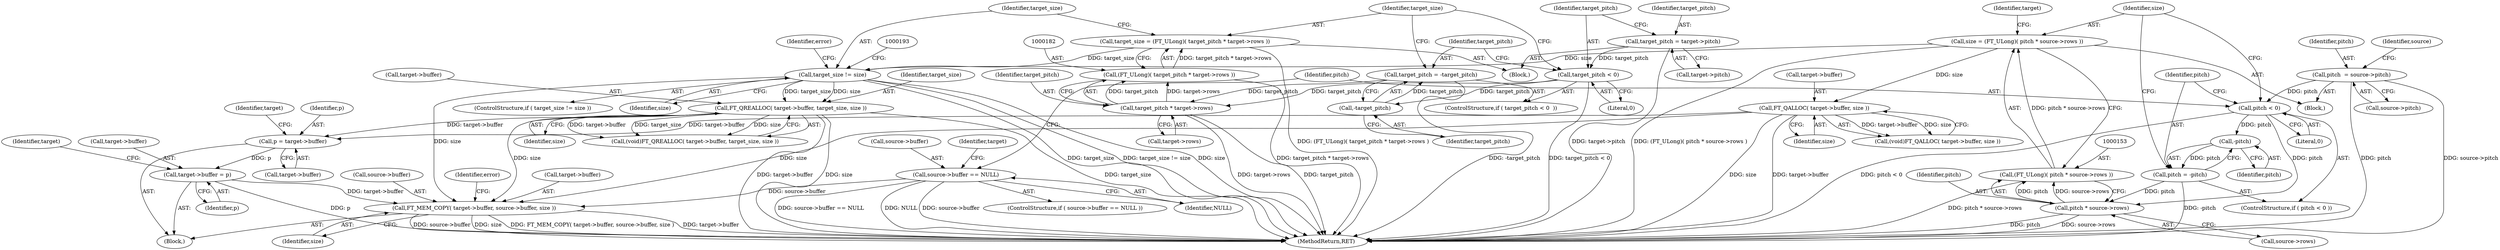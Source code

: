 digraph "0_savannah_b3500af717010137046ec4076d1e1c0641e33727_0@pointer" {
"1000228" [label="(Call,FT_MEM_COPY( target->buffer, source->buffer, size ))"];
"1000223" [label="(Call,target->buffer = p)"];
"1000213" [label="(Call,p = target->buffer)"];
"1000194" [label="(Call,FT_QREALLOC( target->buffer, target_size, size ))"];
"1000189" [label="(Call,target_size != size)"];
"1000179" [label="(Call,target_size = (FT_ULong)( target_pitch * target->rows ))"];
"1000181" [label="(Call,(FT_ULong)( target_pitch * target->rows ))"];
"1000183" [label="(Call,target_pitch * target->rows)"];
"1000175" [label="(Call,target_pitch = -target_pitch)"];
"1000177" [label="(Call,-target_pitch)"];
"1000172" [label="(Call,target_pitch < 0)"];
"1000165" [label="(Call,target_pitch = target->pitch)"];
"1000150" [label="(Call,size = (FT_ULong)( pitch * source->rows ))"];
"1000152" [label="(Call,(FT_ULong)( pitch * source->rows ))"];
"1000154" [label="(Call,pitch * source->rows)"];
"1000143" [label="(Call,pitch < 0)"];
"1000116" [label="(Call,pitch  = source->pitch)"];
"1000146" [label="(Call,pitch = -pitch)"];
"1000148" [label="(Call,-pitch)"];
"1000203" [label="(Call,FT_QALLOC( target->buffer, size ))"];
"1000129" [label="(Call,source->buffer == NULL)"];
"1000195" [label="(Call,target->buffer)"];
"1000223" [label="(Call,target->buffer = p)"];
"1000204" [label="(Call,target->buffer)"];
"1000104" [label="(Block,)"];
"1000228" [label="(Call,FT_MEM_COPY( target->buffer, source->buffer, size ))"];
"1000185" [label="(Call,target->rows)"];
"1000151" [label="(Identifier,size)"];
"1000211" [label="(Block,)"];
"1000230" [label="(Identifier,target)"];
"1000179" [label="(Call,target_size = (FT_ULong)( target_pitch * target->rows ))"];
"1000124" [label="(Identifier,source)"];
"1000207" [label="(Identifier,size)"];
"1000147" [label="(Identifier,pitch)"];
"1000148" [label="(Call,-pitch)"];
"1000172" [label="(Call,target_pitch < 0)"];
"1000183" [label="(Call,target_pitch * target->rows)"];
"1000178" [label="(Identifier,target_pitch)"];
"1000145" [label="(Literal,0)"];
"1000232" [label="(Call,source->buffer)"];
"1000201" [label="(Call,(void)FT_QALLOC( target->buffer, size ))"];
"1000177" [label="(Call,-target_pitch)"];
"1000130" [label="(Call,source->buffer)"];
"1000146" [label="(Call,pitch = -pitch)"];
"1000180" [label="(Identifier,target_size)"];
"1000171" [label="(ControlStructure,if ( target_pitch < 0  ))"];
"1000235" [label="(Identifier,size)"];
"1000194" [label="(Call,FT_QREALLOC( target->buffer, target_size, size ))"];
"1000129" [label="(Call,source->buffer == NULL)"];
"1000220" [label="(Identifier,target)"];
"1000215" [label="(Call,target->buffer)"];
"1000238" [label="(MethodReturn,RET)"];
"1000198" [label="(Identifier,target_size)"];
"1000175" [label="(Call,target_pitch = -target_pitch)"];
"1000176" [label="(Identifier,target_pitch)"];
"1000161" [label="(Identifier,target)"];
"1000199" [label="(Identifier,size)"];
"1000118" [label="(Call,source->pitch)"];
"1000137" [label="(Identifier,target)"];
"1000150" [label="(Call,size = (FT_ULong)( pitch * source->rows ))"];
"1000156" [label="(Call,source->rows)"];
"1000214" [label="(Identifier,p)"];
"1000174" [label="(Literal,0)"];
"1000133" [label="(Identifier,NULL)"];
"1000227" [label="(Identifier,p)"];
"1000188" [label="(ControlStructure,if ( target_size != size ))"];
"1000181" [label="(Call,(FT_ULong)( target_pitch * target->rows ))"];
"1000210" [label="(Identifier,error)"];
"1000237" [label="(Identifier,error)"];
"1000144" [label="(Identifier,pitch)"];
"1000184" [label="(Identifier,target_pitch)"];
"1000142" [label="(ControlStructure,if ( pitch < 0 ))"];
"1000149" [label="(Identifier,pitch)"];
"1000117" [label="(Identifier,pitch)"];
"1000229" [label="(Call,target->buffer)"];
"1000213" [label="(Call,p = target->buffer)"];
"1000163" [label="(Block,)"];
"1000224" [label="(Call,target->buffer)"];
"1000154" [label="(Call,pitch * source->rows)"];
"1000155" [label="(Identifier,pitch)"];
"1000203" [label="(Call,FT_QALLOC( target->buffer, size ))"];
"1000166" [label="(Identifier,target_pitch)"];
"1000152" [label="(Call,(FT_ULong)( pitch * source->rows ))"];
"1000167" [label="(Call,target->pitch)"];
"1000165" [label="(Call,target_pitch = target->pitch)"];
"1000189" [label="(Call,target_size != size)"];
"1000191" [label="(Identifier,size)"];
"1000143" [label="(Call,pitch < 0)"];
"1000173" [label="(Identifier,target_pitch)"];
"1000128" [label="(ControlStructure,if ( source->buffer == NULL ))"];
"1000190" [label="(Identifier,target_size)"];
"1000192" [label="(Call,(void)FT_QREALLOC( target->buffer, target_size, size ))"];
"1000116" [label="(Call,pitch  = source->pitch)"];
"1000228" -> "1000211"  [label="AST: "];
"1000228" -> "1000235"  [label="CFG: "];
"1000229" -> "1000228"  [label="AST: "];
"1000232" -> "1000228"  [label="AST: "];
"1000235" -> "1000228"  [label="AST: "];
"1000237" -> "1000228"  [label="CFG: "];
"1000228" -> "1000238"  [label="DDG: size"];
"1000228" -> "1000238"  [label="DDG: FT_MEM_COPY( target->buffer, source->buffer, size )"];
"1000228" -> "1000238"  [label="DDG: target->buffer"];
"1000228" -> "1000238"  [label="DDG: source->buffer"];
"1000223" -> "1000228"  [label="DDG: target->buffer"];
"1000129" -> "1000228"  [label="DDG: source->buffer"];
"1000189" -> "1000228"  [label="DDG: size"];
"1000203" -> "1000228"  [label="DDG: size"];
"1000194" -> "1000228"  [label="DDG: size"];
"1000223" -> "1000211"  [label="AST: "];
"1000223" -> "1000227"  [label="CFG: "];
"1000224" -> "1000223"  [label="AST: "];
"1000227" -> "1000223"  [label="AST: "];
"1000230" -> "1000223"  [label="CFG: "];
"1000223" -> "1000238"  [label="DDG: p"];
"1000213" -> "1000223"  [label="DDG: p"];
"1000213" -> "1000211"  [label="AST: "];
"1000213" -> "1000215"  [label="CFG: "];
"1000214" -> "1000213"  [label="AST: "];
"1000215" -> "1000213"  [label="AST: "];
"1000220" -> "1000213"  [label="CFG: "];
"1000194" -> "1000213"  [label="DDG: target->buffer"];
"1000203" -> "1000213"  [label="DDG: target->buffer"];
"1000194" -> "1000192"  [label="AST: "];
"1000194" -> "1000199"  [label="CFG: "];
"1000195" -> "1000194"  [label="AST: "];
"1000198" -> "1000194"  [label="AST: "];
"1000199" -> "1000194"  [label="AST: "];
"1000192" -> "1000194"  [label="CFG: "];
"1000194" -> "1000238"  [label="DDG: target->buffer"];
"1000194" -> "1000238"  [label="DDG: size"];
"1000194" -> "1000238"  [label="DDG: target_size"];
"1000194" -> "1000192"  [label="DDG: target->buffer"];
"1000194" -> "1000192"  [label="DDG: target_size"];
"1000194" -> "1000192"  [label="DDG: size"];
"1000189" -> "1000194"  [label="DDG: target_size"];
"1000189" -> "1000194"  [label="DDG: size"];
"1000189" -> "1000188"  [label="AST: "];
"1000189" -> "1000191"  [label="CFG: "];
"1000190" -> "1000189"  [label="AST: "];
"1000191" -> "1000189"  [label="AST: "];
"1000193" -> "1000189"  [label="CFG: "];
"1000210" -> "1000189"  [label="CFG: "];
"1000189" -> "1000238"  [label="DDG: target_size"];
"1000189" -> "1000238"  [label="DDG: target_size != size"];
"1000189" -> "1000238"  [label="DDG: size"];
"1000179" -> "1000189"  [label="DDG: target_size"];
"1000150" -> "1000189"  [label="DDG: size"];
"1000179" -> "1000163"  [label="AST: "];
"1000179" -> "1000181"  [label="CFG: "];
"1000180" -> "1000179"  [label="AST: "];
"1000181" -> "1000179"  [label="AST: "];
"1000190" -> "1000179"  [label="CFG: "];
"1000179" -> "1000238"  [label="DDG: (FT_ULong)( target_pitch * target->rows )"];
"1000181" -> "1000179"  [label="DDG: target_pitch * target->rows"];
"1000181" -> "1000183"  [label="CFG: "];
"1000182" -> "1000181"  [label="AST: "];
"1000183" -> "1000181"  [label="AST: "];
"1000181" -> "1000238"  [label="DDG: target_pitch * target->rows"];
"1000183" -> "1000181"  [label="DDG: target_pitch"];
"1000183" -> "1000181"  [label="DDG: target->rows"];
"1000183" -> "1000185"  [label="CFG: "];
"1000184" -> "1000183"  [label="AST: "];
"1000185" -> "1000183"  [label="AST: "];
"1000183" -> "1000238"  [label="DDG: target->rows"];
"1000183" -> "1000238"  [label="DDG: target_pitch"];
"1000175" -> "1000183"  [label="DDG: target_pitch"];
"1000172" -> "1000183"  [label="DDG: target_pitch"];
"1000175" -> "1000171"  [label="AST: "];
"1000175" -> "1000177"  [label="CFG: "];
"1000176" -> "1000175"  [label="AST: "];
"1000177" -> "1000175"  [label="AST: "];
"1000180" -> "1000175"  [label="CFG: "];
"1000175" -> "1000238"  [label="DDG: -target_pitch"];
"1000177" -> "1000175"  [label="DDG: target_pitch"];
"1000177" -> "1000178"  [label="CFG: "];
"1000178" -> "1000177"  [label="AST: "];
"1000172" -> "1000177"  [label="DDG: target_pitch"];
"1000172" -> "1000171"  [label="AST: "];
"1000172" -> "1000174"  [label="CFG: "];
"1000173" -> "1000172"  [label="AST: "];
"1000174" -> "1000172"  [label="AST: "];
"1000176" -> "1000172"  [label="CFG: "];
"1000180" -> "1000172"  [label="CFG: "];
"1000172" -> "1000238"  [label="DDG: target_pitch < 0"];
"1000165" -> "1000172"  [label="DDG: target_pitch"];
"1000165" -> "1000163"  [label="AST: "];
"1000165" -> "1000167"  [label="CFG: "];
"1000166" -> "1000165"  [label="AST: "];
"1000167" -> "1000165"  [label="AST: "];
"1000173" -> "1000165"  [label="CFG: "];
"1000165" -> "1000238"  [label="DDG: target->pitch"];
"1000150" -> "1000104"  [label="AST: "];
"1000150" -> "1000152"  [label="CFG: "];
"1000151" -> "1000150"  [label="AST: "];
"1000152" -> "1000150"  [label="AST: "];
"1000161" -> "1000150"  [label="CFG: "];
"1000150" -> "1000238"  [label="DDG: (FT_ULong)( pitch * source->rows )"];
"1000152" -> "1000150"  [label="DDG: pitch * source->rows"];
"1000150" -> "1000203"  [label="DDG: size"];
"1000152" -> "1000154"  [label="CFG: "];
"1000153" -> "1000152"  [label="AST: "];
"1000154" -> "1000152"  [label="AST: "];
"1000152" -> "1000238"  [label="DDG: pitch * source->rows"];
"1000154" -> "1000152"  [label="DDG: pitch"];
"1000154" -> "1000152"  [label="DDG: source->rows"];
"1000154" -> "1000156"  [label="CFG: "];
"1000155" -> "1000154"  [label="AST: "];
"1000156" -> "1000154"  [label="AST: "];
"1000154" -> "1000238"  [label="DDG: pitch"];
"1000154" -> "1000238"  [label="DDG: source->rows"];
"1000143" -> "1000154"  [label="DDG: pitch"];
"1000146" -> "1000154"  [label="DDG: pitch"];
"1000143" -> "1000142"  [label="AST: "];
"1000143" -> "1000145"  [label="CFG: "];
"1000144" -> "1000143"  [label="AST: "];
"1000145" -> "1000143"  [label="AST: "];
"1000147" -> "1000143"  [label="CFG: "];
"1000151" -> "1000143"  [label="CFG: "];
"1000143" -> "1000238"  [label="DDG: pitch < 0"];
"1000116" -> "1000143"  [label="DDG: pitch"];
"1000143" -> "1000148"  [label="DDG: pitch"];
"1000116" -> "1000104"  [label="AST: "];
"1000116" -> "1000118"  [label="CFG: "];
"1000117" -> "1000116"  [label="AST: "];
"1000118" -> "1000116"  [label="AST: "];
"1000124" -> "1000116"  [label="CFG: "];
"1000116" -> "1000238"  [label="DDG: pitch"];
"1000116" -> "1000238"  [label="DDG: source->pitch"];
"1000146" -> "1000142"  [label="AST: "];
"1000146" -> "1000148"  [label="CFG: "];
"1000147" -> "1000146"  [label="AST: "];
"1000148" -> "1000146"  [label="AST: "];
"1000151" -> "1000146"  [label="CFG: "];
"1000146" -> "1000238"  [label="DDG: -pitch"];
"1000148" -> "1000146"  [label="DDG: pitch"];
"1000148" -> "1000149"  [label="CFG: "];
"1000149" -> "1000148"  [label="AST: "];
"1000203" -> "1000201"  [label="AST: "];
"1000203" -> "1000207"  [label="CFG: "];
"1000204" -> "1000203"  [label="AST: "];
"1000207" -> "1000203"  [label="AST: "];
"1000201" -> "1000203"  [label="CFG: "];
"1000203" -> "1000238"  [label="DDG: size"];
"1000203" -> "1000238"  [label="DDG: target->buffer"];
"1000203" -> "1000201"  [label="DDG: target->buffer"];
"1000203" -> "1000201"  [label="DDG: size"];
"1000129" -> "1000128"  [label="AST: "];
"1000129" -> "1000133"  [label="CFG: "];
"1000130" -> "1000129"  [label="AST: "];
"1000133" -> "1000129"  [label="AST: "];
"1000137" -> "1000129"  [label="CFG: "];
"1000144" -> "1000129"  [label="CFG: "];
"1000129" -> "1000238"  [label="DDG: source->buffer"];
"1000129" -> "1000238"  [label="DDG: source->buffer == NULL"];
"1000129" -> "1000238"  [label="DDG: NULL"];
}
